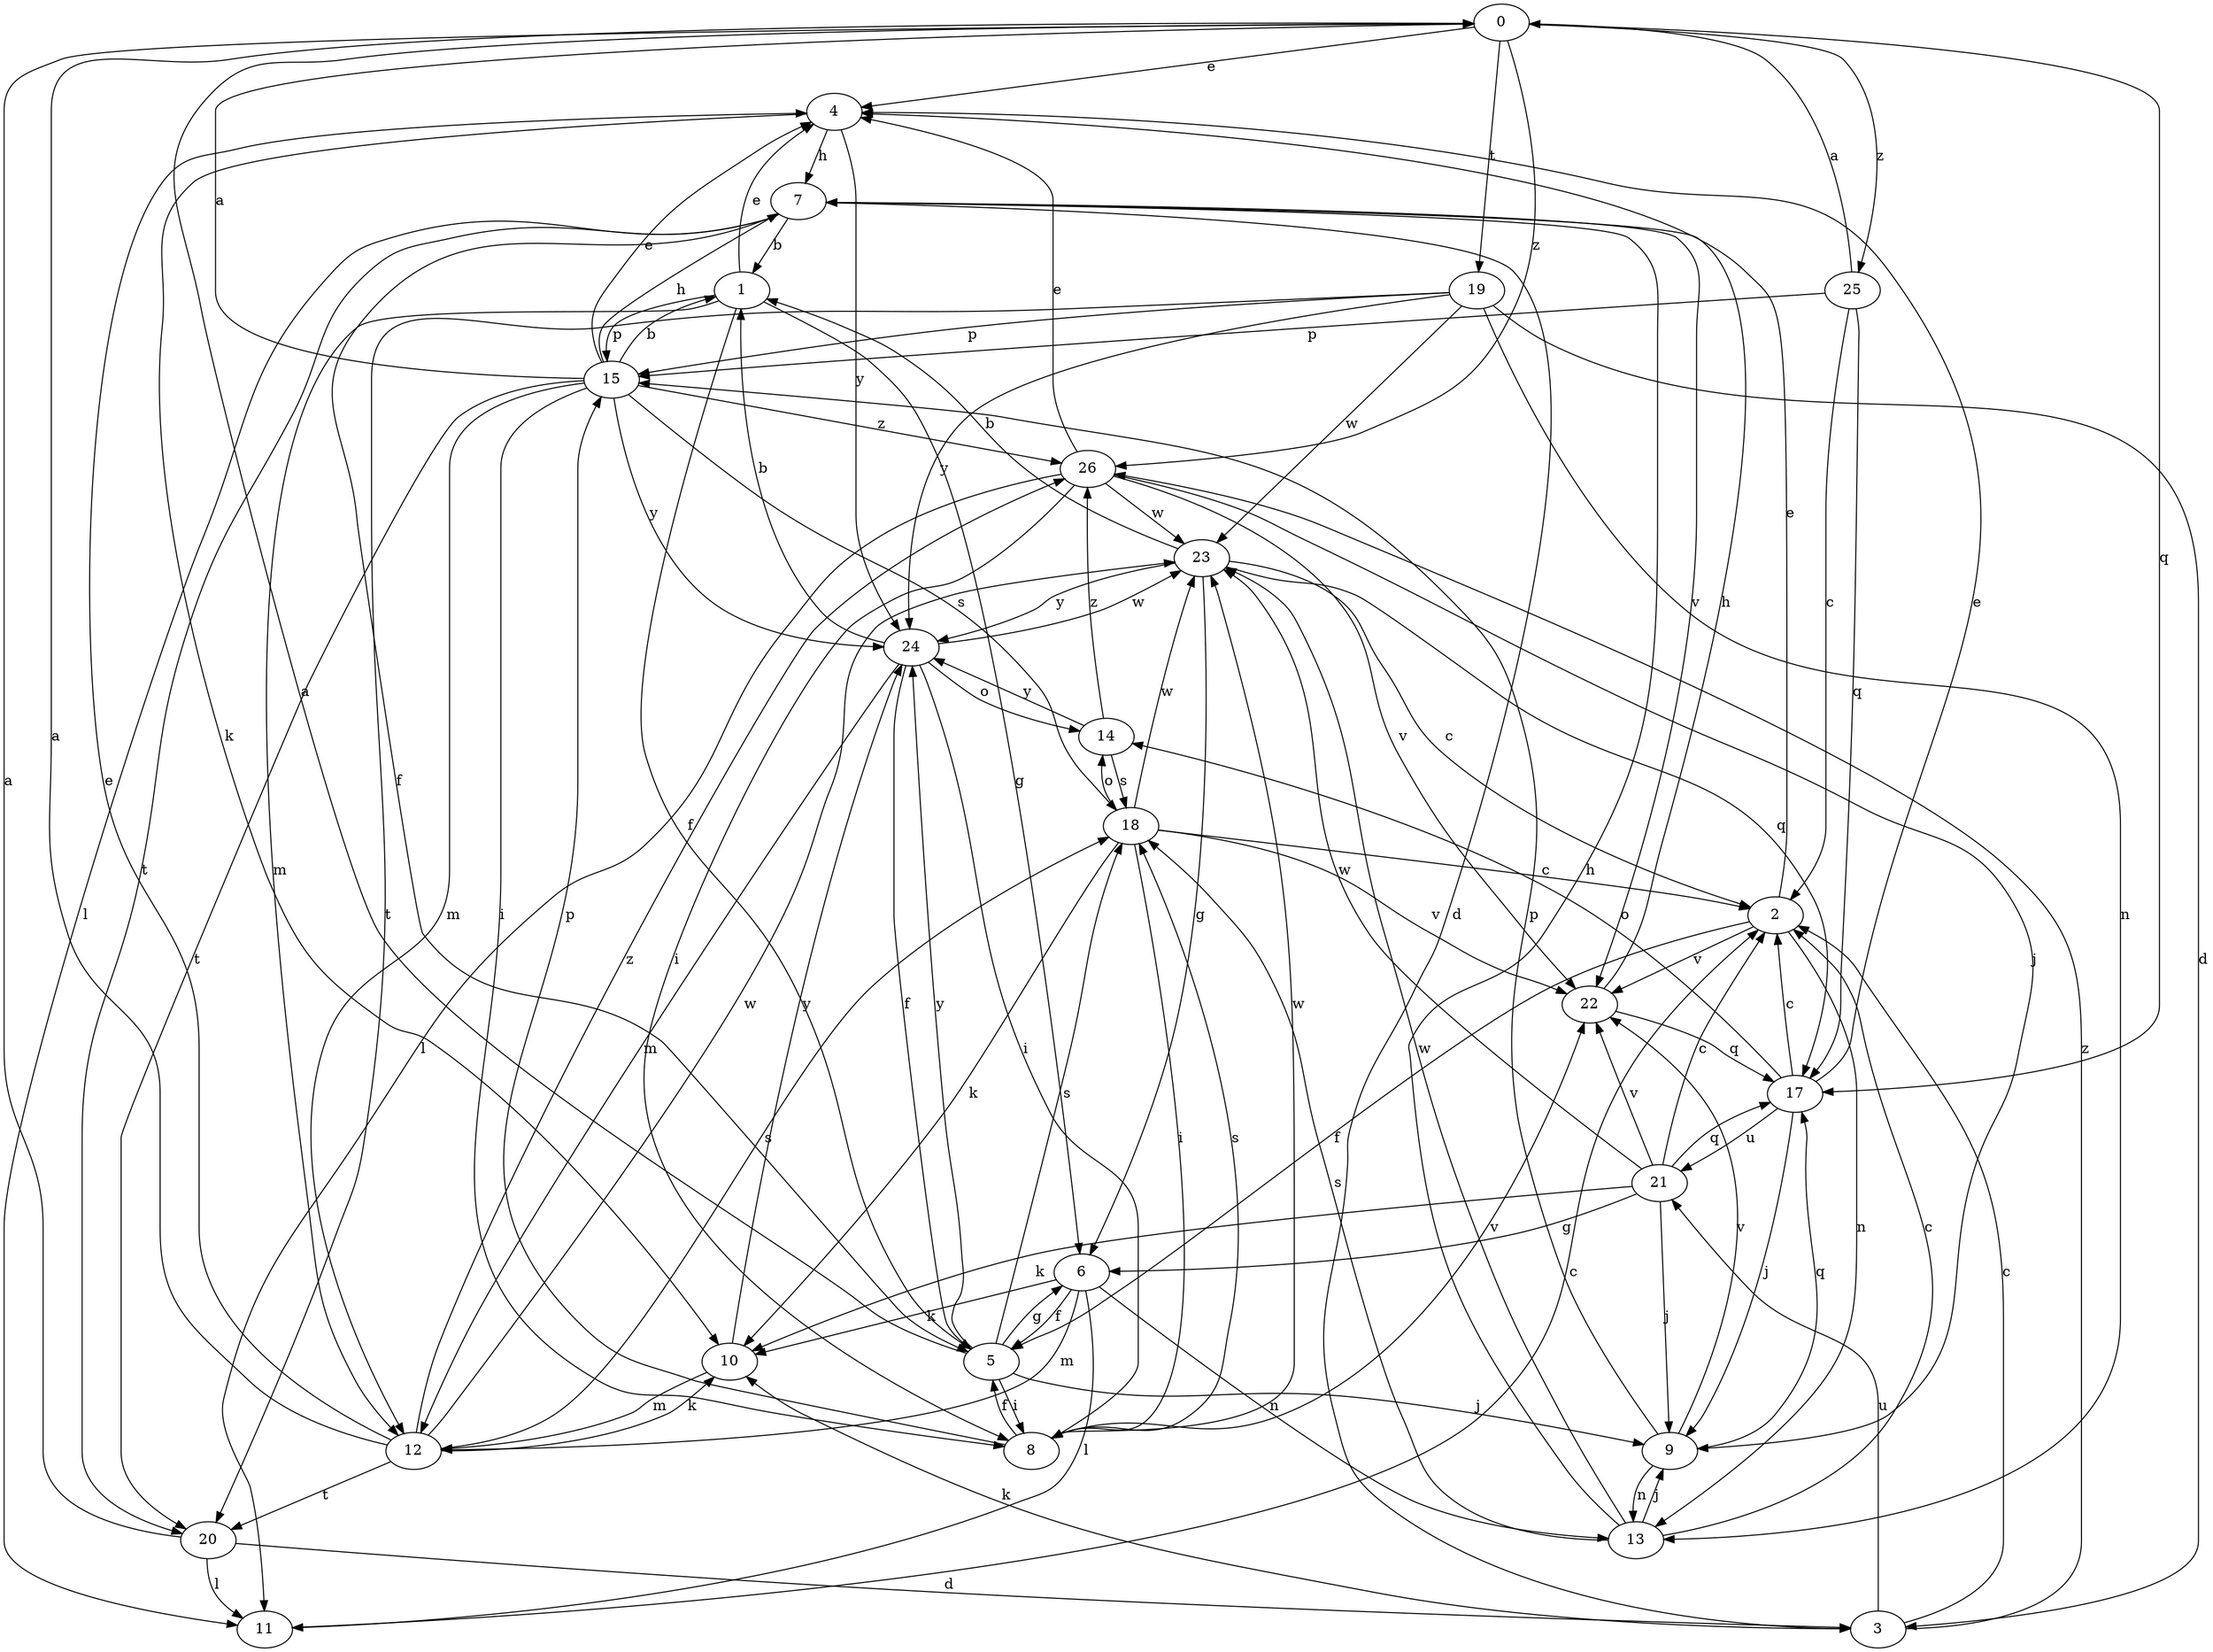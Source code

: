 strict digraph  {
0;
1;
2;
3;
4;
5;
6;
7;
8;
9;
10;
11;
12;
13;
14;
15;
17;
18;
19;
20;
21;
22;
23;
24;
25;
26;
0 -> 4  [label=e];
0 -> 17  [label=q];
0 -> 19  [label=t];
0 -> 25  [label=z];
0 -> 26  [label=z];
1 -> 4  [label=e];
1 -> 5  [label=f];
1 -> 6  [label=g];
1 -> 12  [label=m];
1 -> 15  [label=p];
2 -> 4  [label=e];
2 -> 5  [label=f];
2 -> 13  [label=n];
2 -> 22  [label=v];
3 -> 2  [label=c];
3 -> 10  [label=k];
3 -> 21  [label=u];
3 -> 26  [label=z];
4 -> 7  [label=h];
4 -> 10  [label=k];
4 -> 24  [label=y];
5 -> 0  [label=a];
5 -> 6  [label=g];
5 -> 8  [label=i];
5 -> 9  [label=j];
5 -> 18  [label=s];
5 -> 24  [label=y];
6 -> 5  [label=f];
6 -> 10  [label=k];
6 -> 11  [label=l];
6 -> 12  [label=m];
6 -> 13  [label=n];
7 -> 1  [label=b];
7 -> 3  [label=d];
7 -> 5  [label=f];
7 -> 11  [label=l];
7 -> 20  [label=t];
7 -> 22  [label=v];
8 -> 5  [label=f];
8 -> 15  [label=p];
8 -> 18  [label=s];
8 -> 22  [label=v];
8 -> 23  [label=w];
9 -> 13  [label=n];
9 -> 15  [label=p];
9 -> 17  [label=q];
9 -> 22  [label=v];
10 -> 12  [label=m];
10 -> 24  [label=y];
11 -> 2  [label=c];
12 -> 0  [label=a];
12 -> 4  [label=e];
12 -> 10  [label=k];
12 -> 18  [label=s];
12 -> 20  [label=t];
12 -> 23  [label=w];
12 -> 26  [label=z];
13 -> 2  [label=c];
13 -> 7  [label=h];
13 -> 9  [label=j];
13 -> 18  [label=s];
13 -> 23  [label=w];
14 -> 18  [label=s];
14 -> 24  [label=y];
14 -> 26  [label=z];
15 -> 0  [label=a];
15 -> 1  [label=b];
15 -> 4  [label=e];
15 -> 7  [label=h];
15 -> 8  [label=i];
15 -> 12  [label=m];
15 -> 18  [label=s];
15 -> 20  [label=t];
15 -> 24  [label=y];
15 -> 26  [label=z];
17 -> 2  [label=c];
17 -> 4  [label=e];
17 -> 9  [label=j];
17 -> 14  [label=o];
17 -> 21  [label=u];
18 -> 2  [label=c];
18 -> 8  [label=i];
18 -> 10  [label=k];
18 -> 14  [label=o];
18 -> 22  [label=v];
18 -> 23  [label=w];
19 -> 3  [label=d];
19 -> 13  [label=n];
19 -> 15  [label=p];
19 -> 20  [label=t];
19 -> 23  [label=w];
19 -> 24  [label=y];
20 -> 0  [label=a];
20 -> 3  [label=d];
20 -> 11  [label=l];
21 -> 2  [label=c];
21 -> 6  [label=g];
21 -> 9  [label=j];
21 -> 10  [label=k];
21 -> 17  [label=q];
21 -> 22  [label=v];
21 -> 23  [label=w];
22 -> 7  [label=h];
22 -> 17  [label=q];
23 -> 1  [label=b];
23 -> 2  [label=c];
23 -> 6  [label=g];
23 -> 17  [label=q];
23 -> 24  [label=y];
24 -> 1  [label=b];
24 -> 5  [label=f];
24 -> 8  [label=i];
24 -> 12  [label=m];
24 -> 14  [label=o];
24 -> 23  [label=w];
25 -> 0  [label=a];
25 -> 2  [label=c];
25 -> 15  [label=p];
25 -> 17  [label=q];
26 -> 4  [label=e];
26 -> 8  [label=i];
26 -> 9  [label=j];
26 -> 11  [label=l];
26 -> 22  [label=v];
26 -> 23  [label=w];
}
